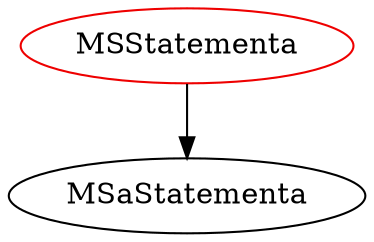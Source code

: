 digraph msstatementa{
MSStatementa -> MSaStatementa;
MSStatementa	[shape=oval, color=red2, label="MSStatementa"];
}
